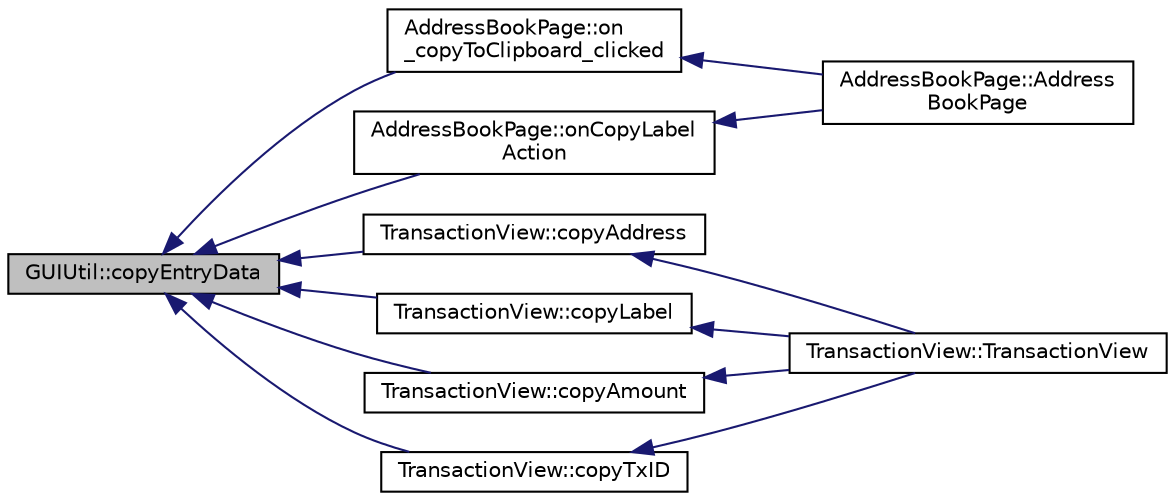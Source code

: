 digraph "GUIUtil::copyEntryData"
{
  edge [fontname="Helvetica",fontsize="10",labelfontname="Helvetica",labelfontsize="10"];
  node [fontname="Helvetica",fontsize="10",shape=record];
  rankdir="LR";
  Node54 [label="GUIUtil::copyEntryData",height=0.2,width=0.4,color="black", fillcolor="grey75", style="filled", fontcolor="black"];
  Node54 -> Node55 [dir="back",color="midnightblue",fontsize="10",style="solid",fontname="Helvetica"];
  Node55 [label="AddressBookPage::on\l_copyToClipboard_clicked",height=0.2,width=0.4,color="black", fillcolor="white", style="filled",URL="$d3/d4a/class_address_book_page.html#add39559a7cd04d625df2d6d51d963069",tooltip="Copy address of currently selected address entry to clipboard. "];
  Node55 -> Node56 [dir="back",color="midnightblue",fontsize="10",style="solid",fontname="Helvetica"];
  Node56 [label="AddressBookPage::Address\lBookPage",height=0.2,width=0.4,color="black", fillcolor="white", style="filled",URL="$d3/d4a/class_address_book_page.html#ad53c82a9181ae7627c06b9c49971ec52"];
  Node54 -> Node57 [dir="back",color="midnightblue",fontsize="10",style="solid",fontname="Helvetica"];
  Node57 [label="AddressBookPage::onCopyLabel\lAction",height=0.2,width=0.4,color="black", fillcolor="white", style="filled",URL="$d3/d4a/class_address_book_page.html#a13592aacb4316283b51c1b03a10ef190",tooltip="Copy label of currently selected address entry to clipboard. "];
  Node57 -> Node56 [dir="back",color="midnightblue",fontsize="10",style="solid",fontname="Helvetica"];
  Node54 -> Node58 [dir="back",color="midnightblue",fontsize="10",style="solid",fontname="Helvetica"];
  Node58 [label="TransactionView::copyAddress",height=0.2,width=0.4,color="black", fillcolor="white", style="filled",URL="$d2/d2c/class_transaction_view.html#a768ffc4deca27f0cfffb39003bf46f75"];
  Node58 -> Node59 [dir="back",color="midnightblue",fontsize="10",style="solid",fontname="Helvetica"];
  Node59 [label="TransactionView::TransactionView",height=0.2,width=0.4,color="black", fillcolor="white", style="filled",URL="$d2/d2c/class_transaction_view.html#a0c5e8b90206b4e8b8bf68dd7e319798f"];
  Node54 -> Node60 [dir="back",color="midnightblue",fontsize="10",style="solid",fontname="Helvetica"];
  Node60 [label="TransactionView::copyLabel",height=0.2,width=0.4,color="black", fillcolor="white", style="filled",URL="$d2/d2c/class_transaction_view.html#a78d63230a1b7810108f46bb2366b2038"];
  Node60 -> Node59 [dir="back",color="midnightblue",fontsize="10",style="solid",fontname="Helvetica"];
  Node54 -> Node61 [dir="back",color="midnightblue",fontsize="10",style="solid",fontname="Helvetica"];
  Node61 [label="TransactionView::copyAmount",height=0.2,width=0.4,color="black", fillcolor="white", style="filled",URL="$d2/d2c/class_transaction_view.html#a83e5ce148e328b673c1b6af09a1d94ea"];
  Node61 -> Node59 [dir="back",color="midnightblue",fontsize="10",style="solid",fontname="Helvetica"];
  Node54 -> Node62 [dir="back",color="midnightblue",fontsize="10",style="solid",fontname="Helvetica"];
  Node62 [label="TransactionView::copyTxID",height=0.2,width=0.4,color="black", fillcolor="white", style="filled",URL="$d2/d2c/class_transaction_view.html#a465c51f03cf28f66492766b4a5da8896"];
  Node62 -> Node59 [dir="back",color="midnightblue",fontsize="10",style="solid",fontname="Helvetica"];
}
